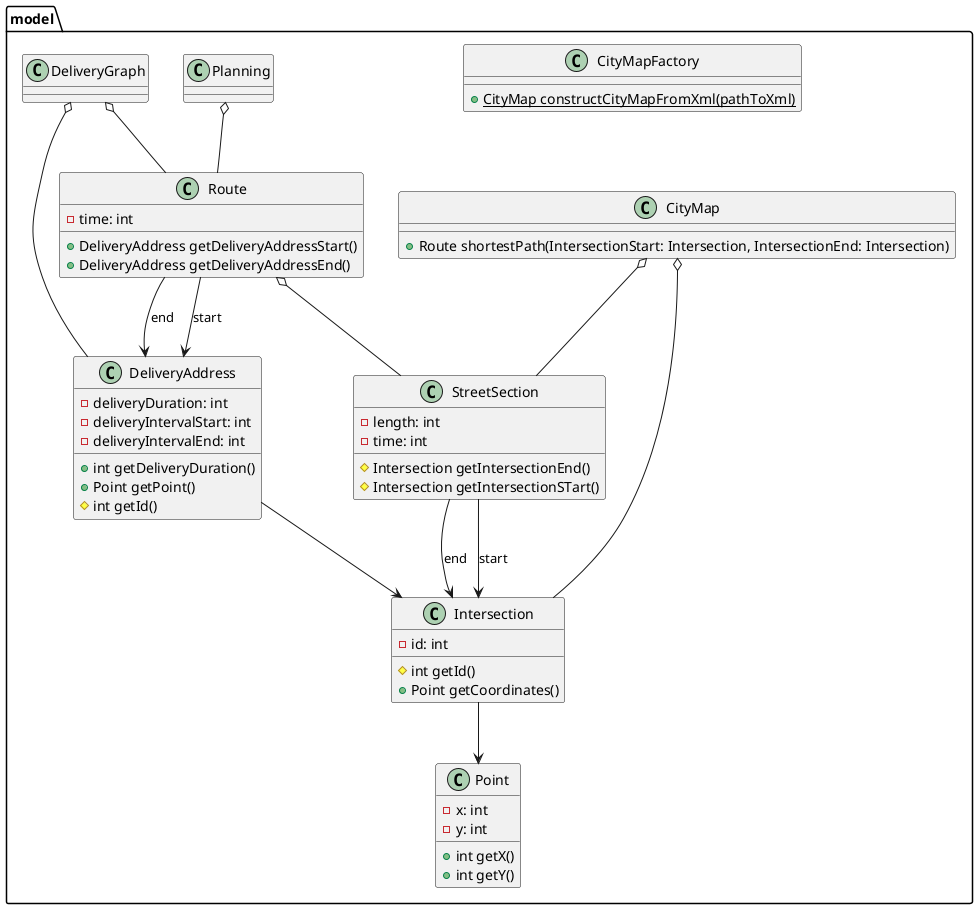 @startuml

package model {
    class CityMapFactory {
        +{static} CityMap constructCityMapFromXml(pathToXml)
    }

    class CityMap {
       +Route shortestPath(IntersectionStart: Intersection, IntersectionEnd: Intersection)
    }

    class StreetSection {
        -length: int
        -time: int
        #Intersection getIntersectionEnd()
        #Intersection getIntersectionSTart()
    }

    class Intersection {
        -id: int
        #int getId()
        +Point getCoordinates()
    }

    class Point {
        -x: int
        -y: int
        +int getX()
        +int getY()
    }

    class DeliveryAddress {
        -deliveryDuration: int
        -deliveryIntervalStart: int
        -deliveryIntervalEnd: int

        +int getDeliveryDuration()
        +Point getPoint()
        #int getId()
    }

    class Planning {

    }

    class Route {
        -time: int
        +DeliveryAddress getDeliveryAddressStart()
        +DeliveryAddress getDeliveryAddressEnd()
    }

    class DeliveryGraph {
    }

    CityMap o-- StreetSection
    CityMap o-- Intersection
    Intersection --> Point
    DeliveryAddress --> Intersection
    StreetSection --> Intersection : end
    StreetSection --> Intersection : start
    Route o-- StreetSection
    Route --> DeliveryAddress : end
    Route --> DeliveryAddress : start
    DeliveryGraph o-- DeliveryAddress
    DeliveryGraph o-- Route
    Planning o-- Route
}



@enduml
